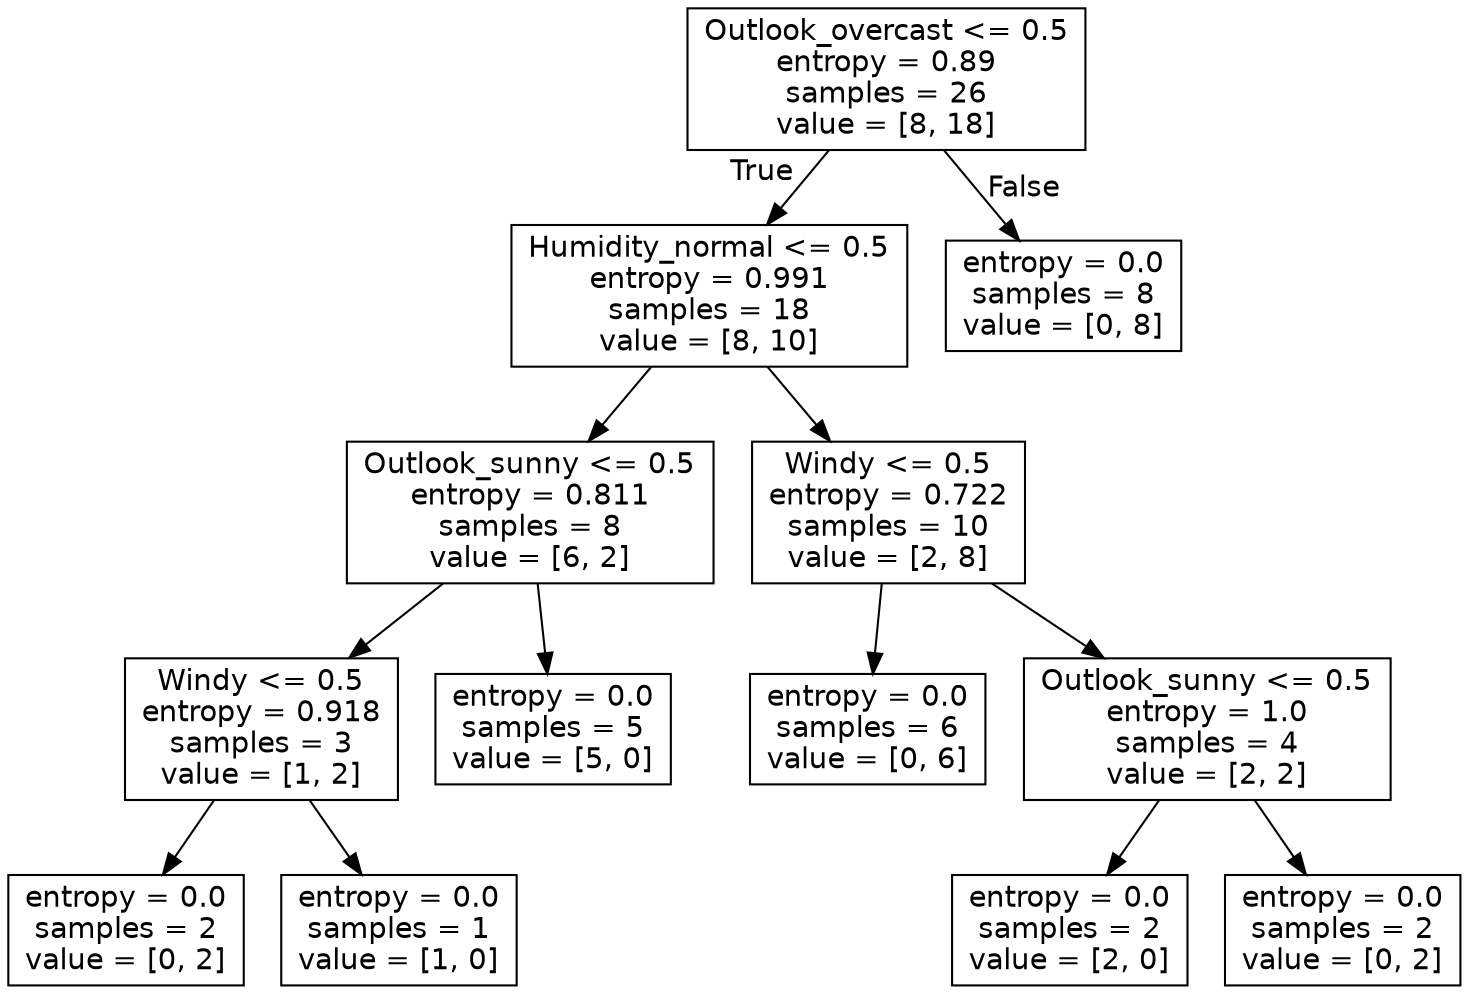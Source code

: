 digraph Tree {
node [shape=box, fontname="helvetica"] ;
edge [fontname="helvetica"] ;
0 [label="Outlook_overcast <= 0.5\nentropy = 0.89\nsamples = 26\nvalue = [8, 18]"] ;
1 [label="Humidity_normal <= 0.5\nentropy = 0.991\nsamples = 18\nvalue = [8, 10]"] ;
0 -> 1 [labeldistance=2.5, labelangle=45, headlabel="True"] ;
2 [label="Outlook_sunny <= 0.5\nentropy = 0.811\nsamples = 8\nvalue = [6, 2]"] ;
1 -> 2 ;
3 [label="Windy <= 0.5\nentropy = 0.918\nsamples = 3\nvalue = [1, 2]"] ;
2 -> 3 ;
4 [label="entropy = 0.0\nsamples = 2\nvalue = [0, 2]"] ;
3 -> 4 ;
5 [label="entropy = 0.0\nsamples = 1\nvalue = [1, 0]"] ;
3 -> 5 ;
6 [label="entropy = 0.0\nsamples = 5\nvalue = [5, 0]"] ;
2 -> 6 ;
7 [label="Windy <= 0.5\nentropy = 0.722\nsamples = 10\nvalue = [2, 8]"] ;
1 -> 7 ;
8 [label="entropy = 0.0\nsamples = 6\nvalue = [0, 6]"] ;
7 -> 8 ;
9 [label="Outlook_sunny <= 0.5\nentropy = 1.0\nsamples = 4\nvalue = [2, 2]"] ;
7 -> 9 ;
10 [label="entropy = 0.0\nsamples = 2\nvalue = [2, 0]"] ;
9 -> 10 ;
11 [label="entropy = 0.0\nsamples = 2\nvalue = [0, 2]"] ;
9 -> 11 ;
12 [label="entropy = 0.0\nsamples = 8\nvalue = [0, 8]"] ;
0 -> 12 [labeldistance=2.5, labelangle=-45, headlabel="False"] ;
}